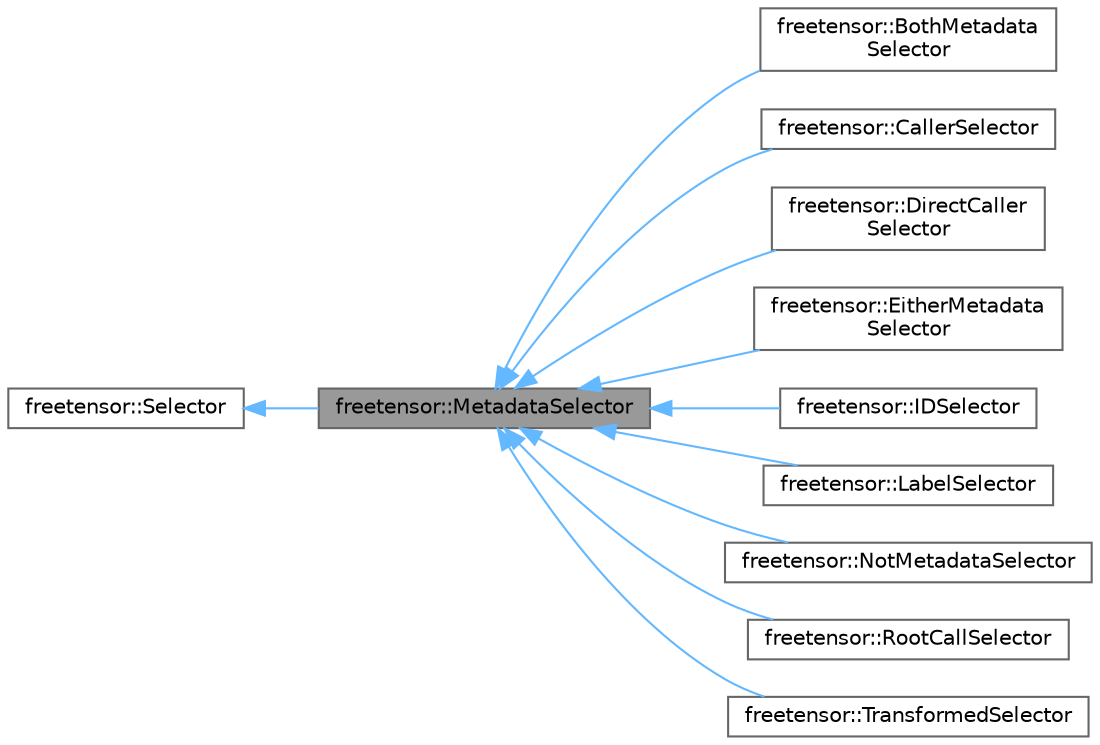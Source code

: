 digraph "freetensor::MetadataSelector"
{
 // LATEX_PDF_SIZE
  bgcolor="transparent";
  edge [fontname=Helvetica,fontsize=10,labelfontname=Helvetica,labelfontsize=10];
  node [fontname=Helvetica,fontsize=10,shape=box,height=0.2,width=0.4];
  rankdir="LR";
  Node1 [label="freetensor::MetadataSelector",height=0.2,width=0.4,color="gray40", fillcolor="grey60", style="filled", fontcolor="black",tooltip=" "];
  Node2 -> Node1 [dir="back",color="steelblue1",style="solid"];
  Node2 [label="freetensor::Selector",height=0.2,width=0.4,color="gray40", fillcolor="white", style="filled",URL="$classfreetensor_1_1Selector.html",tooltip=" "];
  Node1 -> Node3 [dir="back",color="steelblue1",style="solid"];
  Node3 [label="freetensor::BothMetadata\lSelector",height=0.2,width=0.4,color="gray40", fillcolor="white", style="filled",URL="$classfreetensor_1_1BothMetadataSelector.html",tooltip=" "];
  Node1 -> Node4 [dir="back",color="steelblue1",style="solid"];
  Node4 [label="freetensor::CallerSelector",height=0.2,width=0.4,color="gray40", fillcolor="white", style="filled",URL="$classfreetensor_1_1CallerSelector.html",tooltip=" "];
  Node1 -> Node5 [dir="back",color="steelblue1",style="solid"];
  Node5 [label="freetensor::DirectCaller\lSelector",height=0.2,width=0.4,color="gray40", fillcolor="white", style="filled",URL="$classfreetensor_1_1DirectCallerSelector.html",tooltip=" "];
  Node1 -> Node6 [dir="back",color="steelblue1",style="solid"];
  Node6 [label="freetensor::EitherMetadata\lSelector",height=0.2,width=0.4,color="gray40", fillcolor="white", style="filled",URL="$classfreetensor_1_1EitherMetadataSelector.html",tooltip=" "];
  Node1 -> Node7 [dir="back",color="steelblue1",style="solid"];
  Node7 [label="freetensor::IDSelector",height=0.2,width=0.4,color="gray40", fillcolor="white", style="filled",URL="$classfreetensor_1_1IDSelector.html",tooltip=" "];
  Node1 -> Node8 [dir="back",color="steelblue1",style="solid"];
  Node8 [label="freetensor::LabelSelector",height=0.2,width=0.4,color="gray40", fillcolor="white", style="filled",URL="$classfreetensor_1_1LabelSelector.html",tooltip=" "];
  Node1 -> Node9 [dir="back",color="steelblue1",style="solid"];
  Node9 [label="freetensor::NotMetadataSelector",height=0.2,width=0.4,color="gray40", fillcolor="white", style="filled",URL="$classfreetensor_1_1NotMetadataSelector.html",tooltip=" "];
  Node1 -> Node10 [dir="back",color="steelblue1",style="solid"];
  Node10 [label="freetensor::RootCallSelector",height=0.2,width=0.4,color="gray40", fillcolor="white", style="filled",URL="$classfreetensor_1_1RootCallSelector.html",tooltip=" "];
  Node1 -> Node11 [dir="back",color="steelblue1",style="solid"];
  Node11 [label="freetensor::TransformedSelector",height=0.2,width=0.4,color="gray40", fillcolor="white", style="filled",URL="$classfreetensor_1_1TransformedSelector.html",tooltip=" "];
}
